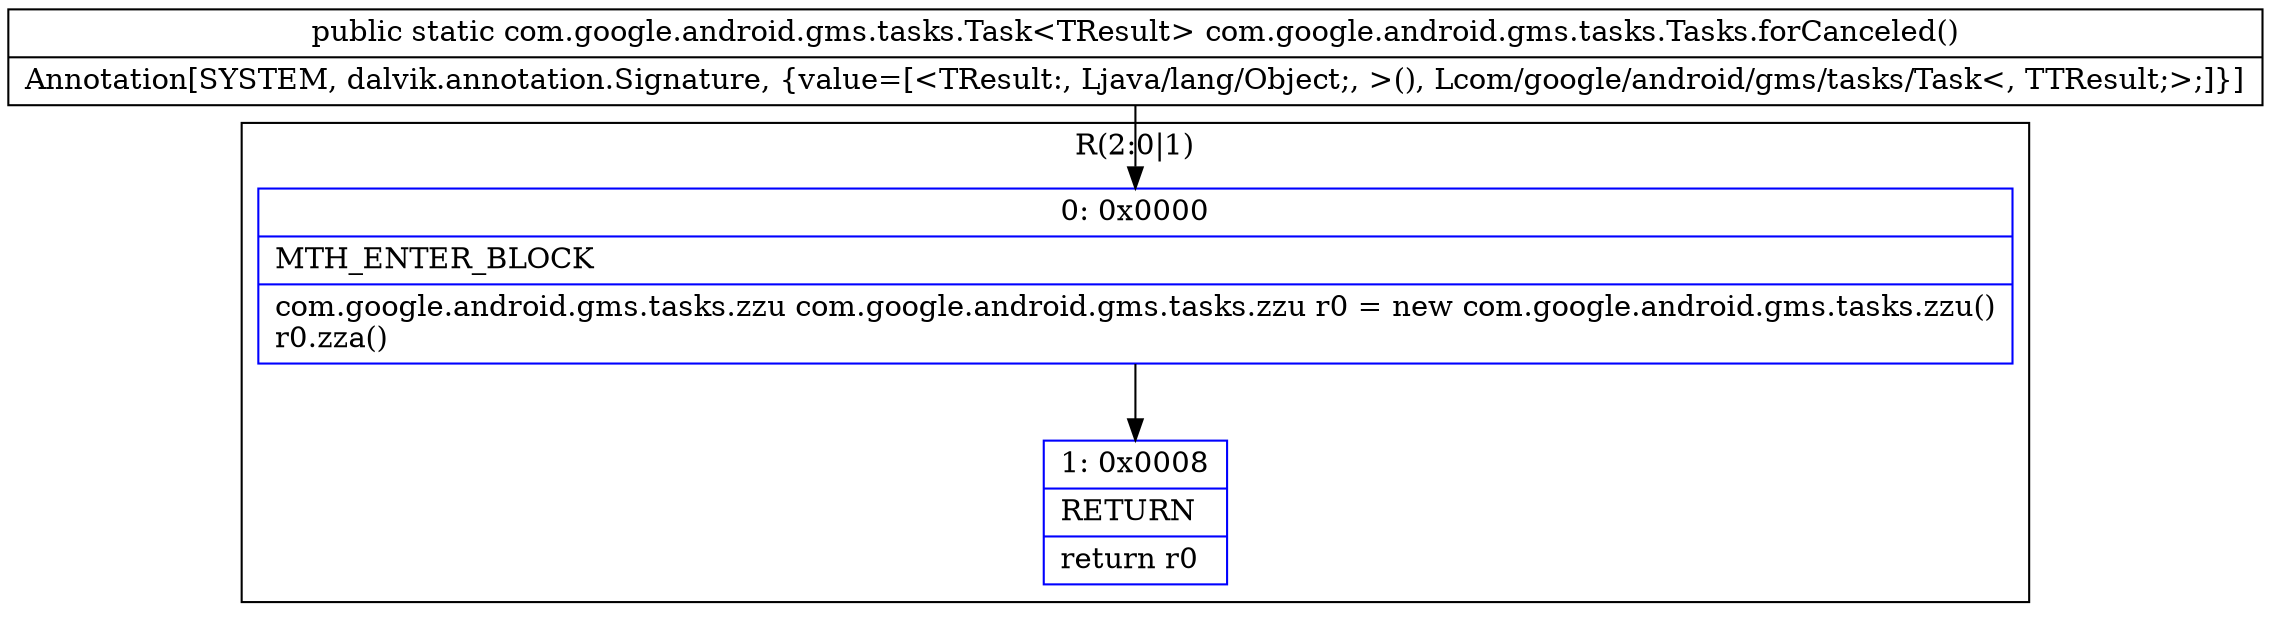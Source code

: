 digraph "CFG forcom.google.android.gms.tasks.Tasks.forCanceled()Lcom\/google\/android\/gms\/tasks\/Task;" {
subgraph cluster_Region_163846176 {
label = "R(2:0|1)";
node [shape=record,color=blue];
Node_0 [shape=record,label="{0\:\ 0x0000|MTH_ENTER_BLOCK\l|com.google.android.gms.tasks.zzu com.google.android.gms.tasks.zzu r0 = new com.google.android.gms.tasks.zzu()\lr0.zza()\l}"];
Node_1 [shape=record,label="{1\:\ 0x0008|RETURN\l|return r0\l}"];
}
MethodNode[shape=record,label="{public static com.google.android.gms.tasks.Task\<TResult\> com.google.android.gms.tasks.Tasks.forCanceled()  | Annotation[SYSTEM, dalvik.annotation.Signature, \{value=[\<TResult:, Ljava\/lang\/Object;, \>(), Lcom\/google\/android\/gms\/tasks\/Task\<, TTResult;\>;]\}]\l}"];
MethodNode -> Node_0;
Node_0 -> Node_1;
}

